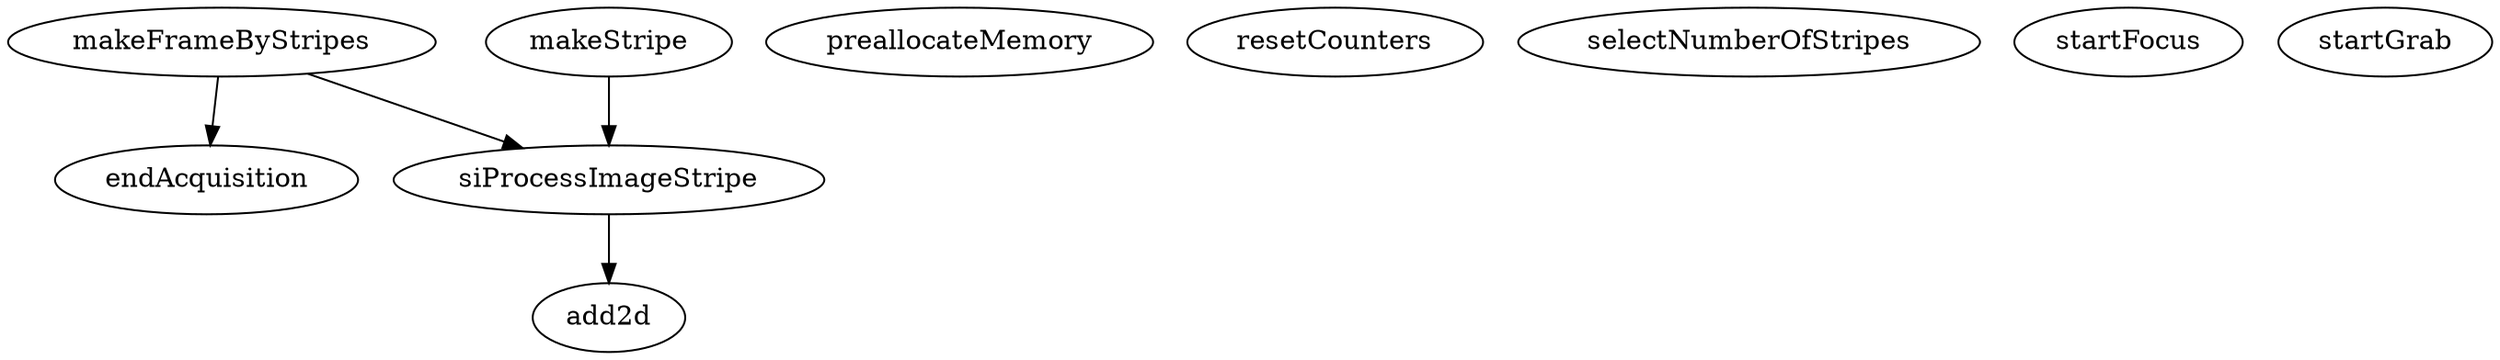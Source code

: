 /* Created by mdot for Matlab */
digraph m2html {
  makeFrameByStripes -> endAcquisition;
  makeFrameByStripes -> siProcessImageStripe;
  makeStripe -> siProcessImageStripe;
  siProcessImageStripe -> add2d;

  add2d [URL="add2d.html"];
  endAcquisition [URL="endAcquisition.html"];
  makeFrameByStripes [URL="makeFrameByStripes.html"];
  makeStripe [URL="makeStripe.html"];
  preallocateMemory [URL="preallocateMemory.html"];
  resetCounters [URL="resetCounters.html"];
  selectNumberOfStripes [URL="selectNumberOfStripes.html"];
  siProcessImageStripe [URL="siProcessImageStripe.html"];
  startFocus [URL="startFocus.html"];
  startGrab [URL="startGrab.html"];
}